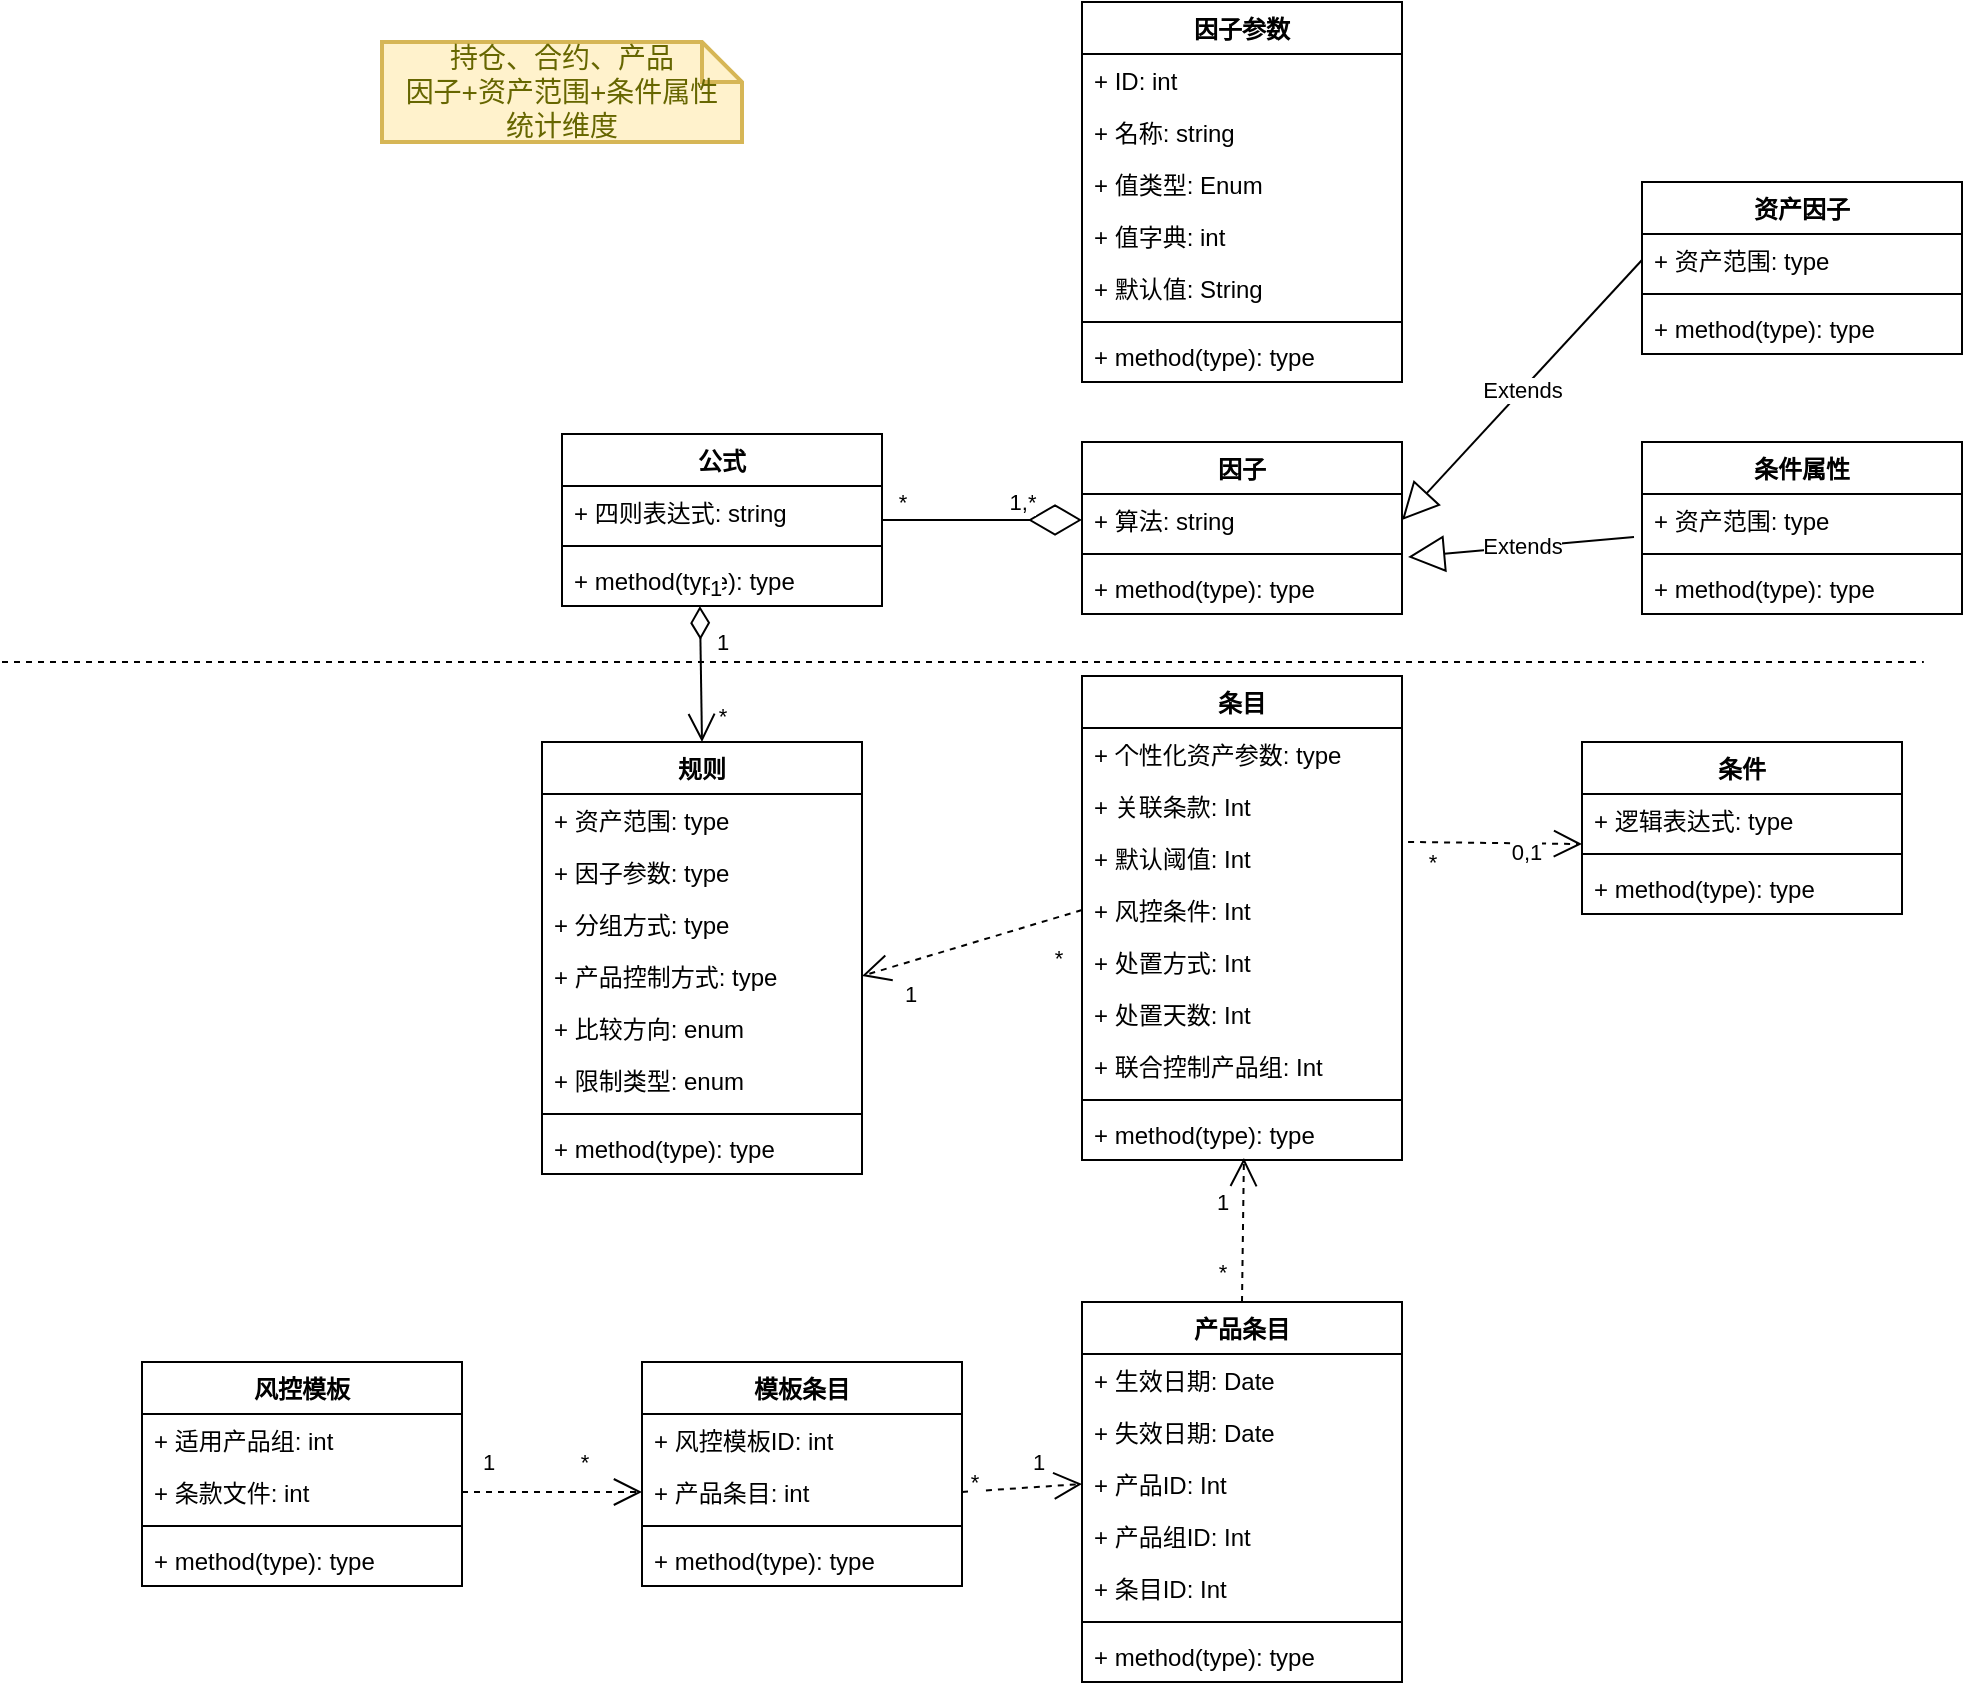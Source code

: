 <mxfile version="20.3.0" type="github" pages="2">
  <diagram name="概念模型" id="929967ad-93f9-6ef4-fab6-5d389245f69c">
    <mxGraphModel dx="1026" dy="491" grid="1" gridSize="10" guides="1" tooltips="1" connect="1" arrows="1" fold="1" page="1" pageScale="1.5" pageWidth="1169" pageHeight="826" background="none" math="0" shadow="0">
      <root>
        <mxCell id="0" style=";html=1;" />
        <mxCell id="1" style=";html=1;" parent="0" />
        <mxCell id="1ORg8O9o2jQKBwc2sEZJ-1" value="规则" style="swimlane;fontStyle=1;align=center;verticalAlign=top;childLayout=stackLayout;horizontal=1;startSize=26;horizontalStack=0;resizeParent=1;resizeParentMax=0;resizeLast=0;collapsible=1;marginBottom=0;" parent="1" vertex="1">
          <mxGeometry x="310" y="370" width="160" height="216" as="geometry" />
        </mxCell>
        <mxCell id="1ORg8O9o2jQKBwc2sEZJ-2" value="+ 资产范围: type" style="text;strokeColor=none;fillColor=none;align=left;verticalAlign=top;spacingLeft=4;spacingRight=4;overflow=hidden;rotatable=0;points=[[0,0.5],[1,0.5]];portConstraint=eastwest;" parent="1ORg8O9o2jQKBwc2sEZJ-1" vertex="1">
          <mxGeometry y="26" width="160" height="26" as="geometry" />
        </mxCell>
        <mxCell id="1ORg8O9o2jQKBwc2sEZJ-53" value="+ 因子参数: type" style="text;strokeColor=none;fillColor=none;align=left;verticalAlign=top;spacingLeft=4;spacingRight=4;overflow=hidden;rotatable=0;points=[[0,0.5],[1,0.5]];portConstraint=eastwest;" parent="1ORg8O9o2jQKBwc2sEZJ-1" vertex="1">
          <mxGeometry y="52" width="160" height="26" as="geometry" />
        </mxCell>
        <mxCell id="1ORg8O9o2jQKBwc2sEZJ-54" value="+ 分组方式: type" style="text;strokeColor=none;fillColor=none;align=left;verticalAlign=top;spacingLeft=4;spacingRight=4;overflow=hidden;rotatable=0;points=[[0,0.5],[1,0.5]];portConstraint=eastwest;" parent="1ORg8O9o2jQKBwc2sEZJ-1" vertex="1">
          <mxGeometry y="78" width="160" height="26" as="geometry" />
        </mxCell>
        <mxCell id="1ORg8O9o2jQKBwc2sEZJ-55" value="+ 产品控制方式: type" style="text;strokeColor=none;fillColor=none;align=left;verticalAlign=top;spacingLeft=4;spacingRight=4;overflow=hidden;rotatable=0;points=[[0,0.5],[1,0.5]];portConstraint=eastwest;" parent="1ORg8O9o2jQKBwc2sEZJ-1" vertex="1">
          <mxGeometry y="104" width="160" height="26" as="geometry" />
        </mxCell>
        <mxCell id="1ORg8O9o2jQKBwc2sEZJ-56" value="+ 比较方向: enum" style="text;strokeColor=none;fillColor=none;align=left;verticalAlign=top;spacingLeft=4;spacingRight=4;overflow=hidden;rotatable=0;points=[[0,0.5],[1,0.5]];portConstraint=eastwest;" parent="1ORg8O9o2jQKBwc2sEZJ-1" vertex="1">
          <mxGeometry y="130" width="160" height="26" as="geometry" />
        </mxCell>
        <mxCell id="1ORg8O9o2jQKBwc2sEZJ-57" value="+ 限制类型: enum" style="text;strokeColor=none;fillColor=none;align=left;verticalAlign=top;spacingLeft=4;spacingRight=4;overflow=hidden;rotatable=0;points=[[0,0.5],[1,0.5]];portConstraint=eastwest;" parent="1ORg8O9o2jQKBwc2sEZJ-1" vertex="1">
          <mxGeometry y="156" width="160" height="26" as="geometry" />
        </mxCell>
        <mxCell id="1ORg8O9o2jQKBwc2sEZJ-3" value="" style="line;strokeWidth=1;fillColor=none;align=left;verticalAlign=middle;spacingTop=-1;spacingLeft=3;spacingRight=3;rotatable=0;labelPosition=right;points=[];portConstraint=eastwest;" parent="1ORg8O9o2jQKBwc2sEZJ-1" vertex="1">
          <mxGeometry y="182" width="160" height="8" as="geometry" />
        </mxCell>
        <mxCell id="1ORg8O9o2jQKBwc2sEZJ-4" value="+ method(type): type" style="text;strokeColor=none;fillColor=none;align=left;verticalAlign=top;spacingLeft=4;spacingRight=4;overflow=hidden;rotatable=0;points=[[0,0.5],[1,0.5]];portConstraint=eastwest;" parent="1ORg8O9o2jQKBwc2sEZJ-1" vertex="1">
          <mxGeometry y="190" width="160" height="26" as="geometry" />
        </mxCell>
        <mxCell id="1ORg8O9o2jQKBwc2sEZJ-5" value="条目&#xa;" style="swimlane;fontStyle=1;align=center;verticalAlign=top;childLayout=stackLayout;horizontal=1;startSize=26;horizontalStack=0;resizeParent=1;resizeParentMax=0;resizeLast=0;collapsible=1;marginBottom=0;" parent="1" vertex="1">
          <mxGeometry x="580" y="337" width="160" height="242" as="geometry" />
        </mxCell>
        <mxCell id="1ORg8O9o2jQKBwc2sEZJ-6" value="+ 个性化资产参数: type" style="text;strokeColor=none;fillColor=none;align=left;verticalAlign=top;spacingLeft=4;spacingRight=4;overflow=hidden;rotatable=0;points=[[0,0.5],[1,0.5]];portConstraint=eastwest;" parent="1ORg8O9o2jQKBwc2sEZJ-5" vertex="1">
          <mxGeometry y="26" width="160" height="26" as="geometry" />
        </mxCell>
        <mxCell id="1ORg8O9o2jQKBwc2sEZJ-40" value="+ 关联条款: Int" style="text;strokeColor=none;fillColor=none;align=left;verticalAlign=top;spacingLeft=4;spacingRight=4;overflow=hidden;rotatable=0;points=[[0,0.5],[1,0.5]];portConstraint=eastwest;" parent="1ORg8O9o2jQKBwc2sEZJ-5" vertex="1">
          <mxGeometry y="52" width="160" height="26" as="geometry" />
        </mxCell>
        <mxCell id="1ORg8O9o2jQKBwc2sEZJ-58" value="+ 默认阈值: Int" style="text;strokeColor=none;fillColor=none;align=left;verticalAlign=top;spacingLeft=4;spacingRight=4;overflow=hidden;rotatable=0;points=[[0,0.5],[1,0.5]];portConstraint=eastwest;" parent="1ORg8O9o2jQKBwc2sEZJ-5" vertex="1">
          <mxGeometry y="78" width="160" height="26" as="geometry" />
        </mxCell>
        <mxCell id="1ORg8O9o2jQKBwc2sEZJ-59" value="+ 风控条件: Int" style="text;strokeColor=none;fillColor=none;align=left;verticalAlign=top;spacingLeft=4;spacingRight=4;overflow=hidden;rotatable=0;points=[[0,0.5],[1,0.5]];portConstraint=eastwest;" parent="1ORg8O9o2jQKBwc2sEZJ-5" vertex="1">
          <mxGeometry y="104" width="160" height="26" as="geometry" />
        </mxCell>
        <mxCell id="1ORg8O9o2jQKBwc2sEZJ-60" value="+ 处置方式: Int" style="text;strokeColor=none;fillColor=none;align=left;verticalAlign=top;spacingLeft=4;spacingRight=4;overflow=hidden;rotatable=0;points=[[0,0.5],[1,0.5]];portConstraint=eastwest;" parent="1ORg8O9o2jQKBwc2sEZJ-5" vertex="1">
          <mxGeometry y="130" width="160" height="26" as="geometry" />
        </mxCell>
        <mxCell id="1ORg8O9o2jQKBwc2sEZJ-61" value="+ 处置天数: Int" style="text;strokeColor=none;fillColor=none;align=left;verticalAlign=top;spacingLeft=4;spacingRight=4;overflow=hidden;rotatable=0;points=[[0,0.5],[1,0.5]];portConstraint=eastwest;" parent="1ORg8O9o2jQKBwc2sEZJ-5" vertex="1">
          <mxGeometry y="156" width="160" height="26" as="geometry" />
        </mxCell>
        <mxCell id="1ORg8O9o2jQKBwc2sEZJ-62" value="+ 联合控制产品组: Int" style="text;strokeColor=none;fillColor=none;align=left;verticalAlign=top;spacingLeft=4;spacingRight=4;overflow=hidden;rotatable=0;points=[[0,0.5],[1,0.5]];portConstraint=eastwest;" parent="1ORg8O9o2jQKBwc2sEZJ-5" vertex="1">
          <mxGeometry y="182" width="160" height="26" as="geometry" />
        </mxCell>
        <mxCell id="1ORg8O9o2jQKBwc2sEZJ-7" value="" style="line;strokeWidth=1;fillColor=none;align=left;verticalAlign=middle;spacingTop=-1;spacingLeft=3;spacingRight=3;rotatable=0;labelPosition=right;points=[];portConstraint=eastwest;" parent="1ORg8O9o2jQKBwc2sEZJ-5" vertex="1">
          <mxGeometry y="208" width="160" height="8" as="geometry" />
        </mxCell>
        <mxCell id="1ORg8O9o2jQKBwc2sEZJ-8" value="+ method(type): type" style="text;strokeColor=none;fillColor=none;align=left;verticalAlign=top;spacingLeft=4;spacingRight=4;overflow=hidden;rotatable=0;points=[[0,0.5],[1,0.5]];portConstraint=eastwest;" parent="1ORg8O9o2jQKBwc2sEZJ-5" vertex="1">
          <mxGeometry y="216" width="160" height="26" as="geometry" />
        </mxCell>
        <mxCell id="1ORg8O9o2jQKBwc2sEZJ-9" value="因子" style="swimlane;fontStyle=1;align=center;verticalAlign=top;childLayout=stackLayout;horizontal=1;startSize=26;horizontalStack=0;resizeParent=1;resizeParentMax=0;resizeLast=0;collapsible=1;marginBottom=0;" parent="1" vertex="1">
          <mxGeometry x="580" y="220" width="160" height="86" as="geometry" />
        </mxCell>
        <mxCell id="1ORg8O9o2jQKBwc2sEZJ-10" value="+ 算法: string" style="text;strokeColor=none;fillColor=none;align=left;verticalAlign=top;spacingLeft=4;spacingRight=4;overflow=hidden;rotatable=0;points=[[0,0.5],[1,0.5]];portConstraint=eastwest;" parent="1ORg8O9o2jQKBwc2sEZJ-9" vertex="1">
          <mxGeometry y="26" width="160" height="26" as="geometry" />
        </mxCell>
        <mxCell id="1ORg8O9o2jQKBwc2sEZJ-11" value="" style="line;strokeWidth=1;fillColor=none;align=left;verticalAlign=middle;spacingTop=-1;spacingLeft=3;spacingRight=3;rotatable=0;labelPosition=right;points=[];portConstraint=eastwest;" parent="1ORg8O9o2jQKBwc2sEZJ-9" vertex="1">
          <mxGeometry y="52" width="160" height="8" as="geometry" />
        </mxCell>
        <mxCell id="1ORg8O9o2jQKBwc2sEZJ-12" value="+ method(type): type" style="text;strokeColor=none;fillColor=none;align=left;verticalAlign=top;spacingLeft=4;spacingRight=4;overflow=hidden;rotatable=0;points=[[0,0.5],[1,0.5]];portConstraint=eastwest;" parent="1ORg8O9o2jQKBwc2sEZJ-9" vertex="1">
          <mxGeometry y="60" width="160" height="26" as="geometry" />
        </mxCell>
        <mxCell id="1ORg8O9o2jQKBwc2sEZJ-13" value="公式" style="swimlane;fontStyle=1;align=center;verticalAlign=top;childLayout=stackLayout;horizontal=1;startSize=26;horizontalStack=0;resizeParent=1;resizeParentMax=0;resizeLast=0;collapsible=1;marginBottom=0;" parent="1" vertex="1">
          <mxGeometry x="320" y="216" width="160" height="86" as="geometry" />
        </mxCell>
        <mxCell id="1ORg8O9o2jQKBwc2sEZJ-14" value="+ 四则表达式: string" style="text;strokeColor=none;fillColor=none;align=left;verticalAlign=top;spacingLeft=4;spacingRight=4;overflow=hidden;rotatable=0;points=[[0,0.5],[1,0.5]];portConstraint=eastwest;" parent="1ORg8O9o2jQKBwc2sEZJ-13" vertex="1">
          <mxGeometry y="26" width="160" height="26" as="geometry" />
        </mxCell>
        <mxCell id="1ORg8O9o2jQKBwc2sEZJ-15" value="" style="line;strokeWidth=1;fillColor=none;align=left;verticalAlign=middle;spacingTop=-1;spacingLeft=3;spacingRight=3;rotatable=0;labelPosition=right;points=[];portConstraint=eastwest;" parent="1ORg8O9o2jQKBwc2sEZJ-13" vertex="1">
          <mxGeometry y="52" width="160" height="8" as="geometry" />
        </mxCell>
        <mxCell id="1ORg8O9o2jQKBwc2sEZJ-16" value="+ method(type): type" style="text;strokeColor=none;fillColor=none;align=left;verticalAlign=top;spacingLeft=4;spacingRight=4;overflow=hidden;rotatable=0;points=[[0,0.5],[1,0.5]];portConstraint=eastwest;" parent="1ORg8O9o2jQKBwc2sEZJ-13" vertex="1">
          <mxGeometry y="60" width="160" height="26" as="geometry" />
        </mxCell>
        <mxCell id="1ORg8O9o2jQKBwc2sEZJ-17" value="条件" style="swimlane;fontStyle=1;align=center;verticalAlign=top;childLayout=stackLayout;horizontal=1;startSize=26;horizontalStack=0;resizeParent=1;resizeParentMax=0;resizeLast=0;collapsible=1;marginBottom=0;" parent="1" vertex="1">
          <mxGeometry x="830" y="370" width="160" height="86" as="geometry" />
        </mxCell>
        <mxCell id="1ORg8O9o2jQKBwc2sEZJ-18" value="+ 逻辑表达式: type" style="text;strokeColor=none;fillColor=none;align=left;verticalAlign=top;spacingLeft=4;spacingRight=4;overflow=hidden;rotatable=0;points=[[0,0.5],[1,0.5]];portConstraint=eastwest;" parent="1ORg8O9o2jQKBwc2sEZJ-17" vertex="1">
          <mxGeometry y="26" width="160" height="26" as="geometry" />
        </mxCell>
        <mxCell id="1ORg8O9o2jQKBwc2sEZJ-19" value="" style="line;strokeWidth=1;fillColor=none;align=left;verticalAlign=middle;spacingTop=-1;spacingLeft=3;spacingRight=3;rotatable=0;labelPosition=right;points=[];portConstraint=eastwest;" parent="1ORg8O9o2jQKBwc2sEZJ-17" vertex="1">
          <mxGeometry y="52" width="160" height="8" as="geometry" />
        </mxCell>
        <mxCell id="1ORg8O9o2jQKBwc2sEZJ-20" value="+ method(type): type" style="text;strokeColor=none;fillColor=none;align=left;verticalAlign=top;spacingLeft=4;spacingRight=4;overflow=hidden;rotatable=0;points=[[0,0.5],[1,0.5]];portConstraint=eastwest;" parent="1ORg8O9o2jQKBwc2sEZJ-17" vertex="1">
          <mxGeometry y="60" width="160" height="26" as="geometry" />
        </mxCell>
        <mxCell id="1ORg8O9o2jQKBwc2sEZJ-21" value="产品条目" style="swimlane;fontStyle=1;align=center;verticalAlign=top;childLayout=stackLayout;horizontal=1;startSize=26;horizontalStack=0;resizeParent=1;resizeParentMax=0;resizeLast=0;collapsible=1;marginBottom=0;" parent="1" vertex="1">
          <mxGeometry x="580" y="650" width="160" height="190" as="geometry">
            <mxRectangle x="600" y="950" width="80" height="26" as="alternateBounds" />
          </mxGeometry>
        </mxCell>
        <mxCell id="1ORg8O9o2jQKBwc2sEZJ-22" value="+ 生效日期: Date" style="text;strokeColor=none;fillColor=none;align=left;verticalAlign=top;spacingLeft=4;spacingRight=4;overflow=hidden;rotatable=0;points=[[0,0.5],[1,0.5]];portConstraint=eastwest;" parent="1ORg8O9o2jQKBwc2sEZJ-21" vertex="1">
          <mxGeometry y="26" width="160" height="26" as="geometry" />
        </mxCell>
        <mxCell id="1ORg8O9o2jQKBwc2sEZJ-25" value="+ 失效日期: Date" style="text;strokeColor=none;fillColor=none;align=left;verticalAlign=top;spacingLeft=4;spacingRight=4;overflow=hidden;rotatable=0;points=[[0,0.5],[1,0.5]];portConstraint=eastwest;" parent="1ORg8O9o2jQKBwc2sEZJ-21" vertex="1">
          <mxGeometry y="52" width="160" height="26" as="geometry" />
        </mxCell>
        <mxCell id="1ORg8O9o2jQKBwc2sEZJ-27" value="+ 产品ID: Int" style="text;strokeColor=none;fillColor=none;align=left;verticalAlign=top;spacingLeft=4;spacingRight=4;overflow=hidden;rotatable=0;points=[[0,0.5],[1,0.5]];portConstraint=eastwest;" parent="1ORg8O9o2jQKBwc2sEZJ-21" vertex="1">
          <mxGeometry y="78" width="160" height="26" as="geometry" />
        </mxCell>
        <mxCell id="1ORg8O9o2jQKBwc2sEZJ-28" value="+ 产品组ID: Int" style="text;strokeColor=none;fillColor=none;align=left;verticalAlign=top;spacingLeft=4;spacingRight=4;overflow=hidden;rotatable=0;points=[[0,0.5],[1,0.5]];portConstraint=eastwest;" parent="1ORg8O9o2jQKBwc2sEZJ-21" vertex="1">
          <mxGeometry y="104" width="160" height="26" as="geometry" />
        </mxCell>
        <mxCell id="1ORg8O9o2jQKBwc2sEZJ-26" value="+ 条目ID: Int" style="text;strokeColor=none;fillColor=none;align=left;verticalAlign=top;spacingLeft=4;spacingRight=4;overflow=hidden;rotatable=0;points=[[0,0.5],[1,0.5]];portConstraint=eastwest;" parent="1ORg8O9o2jQKBwc2sEZJ-21" vertex="1">
          <mxGeometry y="130" width="160" height="26" as="geometry" />
        </mxCell>
        <mxCell id="1ORg8O9o2jQKBwc2sEZJ-23" value="" style="line;strokeWidth=1;fillColor=none;align=left;verticalAlign=middle;spacingTop=-1;spacingLeft=3;spacingRight=3;rotatable=0;labelPosition=right;points=[];portConstraint=eastwest;" parent="1ORg8O9o2jQKBwc2sEZJ-21" vertex="1">
          <mxGeometry y="156" width="160" height="8" as="geometry" />
        </mxCell>
        <mxCell id="1ORg8O9o2jQKBwc2sEZJ-24" value="+ method(type): type" style="text;strokeColor=none;fillColor=none;align=left;verticalAlign=top;spacingLeft=4;spacingRight=4;overflow=hidden;rotatable=0;points=[[0,0.5],[1,0.5]];portConstraint=eastwest;" parent="1ORg8O9o2jQKBwc2sEZJ-21" vertex="1">
          <mxGeometry y="164" width="160" height="26" as="geometry" />
        </mxCell>
        <mxCell id="1ORg8O9o2jQKBwc2sEZJ-30" value="风控模板" style="swimlane;fontStyle=1;align=center;verticalAlign=top;childLayout=stackLayout;horizontal=1;startSize=26;horizontalStack=0;resizeParent=1;resizeParentMax=0;resizeLast=0;collapsible=1;marginBottom=0;" parent="1" vertex="1">
          <mxGeometry x="110" y="680" width="160" height="112" as="geometry" />
        </mxCell>
        <mxCell id="1ORg8O9o2jQKBwc2sEZJ-31" value="+ 适用产品组: int" style="text;strokeColor=none;fillColor=none;align=left;verticalAlign=top;spacingLeft=4;spacingRight=4;overflow=hidden;rotatable=0;points=[[0,0.5],[1,0.5]];portConstraint=eastwest;" parent="1ORg8O9o2jQKBwc2sEZJ-30" vertex="1">
          <mxGeometry y="26" width="160" height="26" as="geometry" />
        </mxCell>
        <mxCell id="1ORg8O9o2jQKBwc2sEZJ-34" value="+ 条款文件: int" style="text;strokeColor=none;fillColor=none;align=left;verticalAlign=top;spacingLeft=4;spacingRight=4;overflow=hidden;rotatable=0;points=[[0,0.5],[1,0.5]];portConstraint=eastwest;" parent="1ORg8O9o2jQKBwc2sEZJ-30" vertex="1">
          <mxGeometry y="52" width="160" height="26" as="geometry" />
        </mxCell>
        <mxCell id="1ORg8O9o2jQKBwc2sEZJ-32" value="" style="line;strokeWidth=1;fillColor=none;align=left;verticalAlign=middle;spacingTop=-1;spacingLeft=3;spacingRight=3;rotatable=0;labelPosition=right;points=[];portConstraint=eastwest;" parent="1ORg8O9o2jQKBwc2sEZJ-30" vertex="1">
          <mxGeometry y="78" width="160" height="8" as="geometry" />
        </mxCell>
        <mxCell id="1ORg8O9o2jQKBwc2sEZJ-33" value="+ method(type): type" style="text;strokeColor=none;fillColor=none;align=left;verticalAlign=top;spacingLeft=4;spacingRight=4;overflow=hidden;rotatable=0;points=[[0,0.5],[1,0.5]];portConstraint=eastwest;" parent="1ORg8O9o2jQKBwc2sEZJ-30" vertex="1">
          <mxGeometry y="86" width="160" height="26" as="geometry" />
        </mxCell>
        <mxCell id="1ORg8O9o2jQKBwc2sEZJ-35" value="模板条目" style="swimlane;fontStyle=1;align=center;verticalAlign=top;childLayout=stackLayout;horizontal=1;startSize=26;horizontalStack=0;resizeParent=1;resizeParentMax=0;resizeLast=0;collapsible=1;marginBottom=0;" parent="1" vertex="1">
          <mxGeometry x="360" y="680" width="160" height="112" as="geometry" />
        </mxCell>
        <mxCell id="1ORg8O9o2jQKBwc2sEZJ-36" value="+ 风控模板ID: int" style="text;strokeColor=none;fillColor=none;align=left;verticalAlign=top;spacingLeft=4;spacingRight=4;overflow=hidden;rotatable=0;points=[[0,0.5],[1,0.5]];portConstraint=eastwest;" parent="1ORg8O9o2jQKBwc2sEZJ-35" vertex="1">
          <mxGeometry y="26" width="160" height="26" as="geometry" />
        </mxCell>
        <mxCell id="1ORg8O9o2jQKBwc2sEZJ-39" value="+ 产品条目: int" style="text;strokeColor=none;fillColor=none;align=left;verticalAlign=top;spacingLeft=4;spacingRight=4;overflow=hidden;rotatable=0;points=[[0,0.5],[1,0.5]];portConstraint=eastwest;" parent="1ORg8O9o2jQKBwc2sEZJ-35" vertex="1">
          <mxGeometry y="52" width="160" height="26" as="geometry" />
        </mxCell>
        <mxCell id="1ORg8O9o2jQKBwc2sEZJ-37" value="" style="line;strokeWidth=1;fillColor=none;align=left;verticalAlign=middle;spacingTop=-1;spacingLeft=3;spacingRight=3;rotatable=0;labelPosition=right;points=[];portConstraint=eastwest;" parent="1ORg8O9o2jQKBwc2sEZJ-35" vertex="1">
          <mxGeometry y="78" width="160" height="8" as="geometry" />
        </mxCell>
        <mxCell id="1ORg8O9o2jQKBwc2sEZJ-38" value="+ method(type): type" style="text;strokeColor=none;fillColor=none;align=left;verticalAlign=top;spacingLeft=4;spacingRight=4;overflow=hidden;rotatable=0;points=[[0,0.5],[1,0.5]];portConstraint=eastwest;" parent="1ORg8O9o2jQKBwc2sEZJ-35" vertex="1">
          <mxGeometry y="86" width="160" height="26" as="geometry" />
        </mxCell>
        <mxCell id="1ORg8O9o2jQKBwc2sEZJ-41" value="因子参数" style="swimlane;fontStyle=1;align=center;verticalAlign=top;childLayout=stackLayout;horizontal=1;startSize=26;horizontalStack=0;resizeParent=1;resizeParentMax=0;resizeLast=0;collapsible=1;marginBottom=0;" parent="1" vertex="1">
          <mxGeometry x="580" width="160" height="190" as="geometry" />
        </mxCell>
        <mxCell id="1ORg8O9o2jQKBwc2sEZJ-42" value="+ ID: int" style="text;strokeColor=none;fillColor=none;align=left;verticalAlign=top;spacingLeft=4;spacingRight=4;overflow=hidden;rotatable=0;points=[[0,0.5],[1,0.5]];portConstraint=eastwest;" parent="1ORg8O9o2jQKBwc2sEZJ-41" vertex="1">
          <mxGeometry y="26" width="160" height="26" as="geometry" />
        </mxCell>
        <mxCell id="1ORg8O9o2jQKBwc2sEZJ-45" value="+ 名称: string" style="text;strokeColor=none;fillColor=none;align=left;verticalAlign=top;spacingLeft=4;spacingRight=4;overflow=hidden;rotatable=0;points=[[0,0.5],[1,0.5]];portConstraint=eastwest;" parent="1ORg8O9o2jQKBwc2sEZJ-41" vertex="1">
          <mxGeometry y="52" width="160" height="26" as="geometry" />
        </mxCell>
        <mxCell id="1ORg8O9o2jQKBwc2sEZJ-46" value="+ 值类型: Enum" style="text;strokeColor=none;fillColor=none;align=left;verticalAlign=top;spacingLeft=4;spacingRight=4;overflow=hidden;rotatable=0;points=[[0,0.5],[1,0.5]];portConstraint=eastwest;" parent="1ORg8O9o2jQKBwc2sEZJ-41" vertex="1">
          <mxGeometry y="78" width="160" height="26" as="geometry" />
        </mxCell>
        <mxCell id="1ORg8O9o2jQKBwc2sEZJ-47" value="+ 值字典: int" style="text;strokeColor=none;fillColor=none;align=left;verticalAlign=top;spacingLeft=4;spacingRight=4;overflow=hidden;rotatable=0;points=[[0,0.5],[1,0.5]];portConstraint=eastwest;" parent="1ORg8O9o2jQKBwc2sEZJ-41" vertex="1">
          <mxGeometry y="104" width="160" height="26" as="geometry" />
        </mxCell>
        <mxCell id="1ORg8O9o2jQKBwc2sEZJ-48" value="+ 默认值: String" style="text;strokeColor=none;fillColor=none;align=left;verticalAlign=top;spacingLeft=4;spacingRight=4;overflow=hidden;rotatable=0;points=[[0,0.5],[1,0.5]];portConstraint=eastwest;" parent="1ORg8O9o2jQKBwc2sEZJ-41" vertex="1">
          <mxGeometry y="130" width="160" height="26" as="geometry" />
        </mxCell>
        <mxCell id="1ORg8O9o2jQKBwc2sEZJ-43" value="" style="line;strokeWidth=1;fillColor=none;align=left;verticalAlign=middle;spacingTop=-1;spacingLeft=3;spacingRight=3;rotatable=0;labelPosition=right;points=[];portConstraint=eastwest;" parent="1ORg8O9o2jQKBwc2sEZJ-41" vertex="1">
          <mxGeometry y="156" width="160" height="8" as="geometry" />
        </mxCell>
        <mxCell id="1ORg8O9o2jQKBwc2sEZJ-44" value="+ method(type): type" style="text;strokeColor=none;fillColor=none;align=left;verticalAlign=top;spacingLeft=4;spacingRight=4;overflow=hidden;rotatable=0;points=[[0,0.5],[1,0.5]];portConstraint=eastwest;" parent="1ORg8O9o2jQKBwc2sEZJ-41" vertex="1">
          <mxGeometry y="164" width="160" height="26" as="geometry" />
        </mxCell>
        <mxCell id="1ORg8O9o2jQKBwc2sEZJ-63" value="" style="endArrow=none;dashed=1;html=1;rounded=0;" parent="1" edge="1">
          <mxGeometry width="50" height="50" relative="1" as="geometry">
            <mxPoint x="40" y="330" as="sourcePoint" />
            <mxPoint x="1000.909" y="330" as="targetPoint" />
          </mxGeometry>
        </mxCell>
        <mxCell id="1ORg8O9o2jQKBwc2sEZJ-64" value="持仓、合约、产品&lt;br&gt;因子+资产范围+条件属性&lt;br&gt;统计维度" style="shape=note;strokeWidth=2;fontSize=14;size=20;whiteSpace=wrap;html=1;fillColor=#fff2cc;strokeColor=#d6b656;fontColor=#666600;" parent="1" vertex="1">
          <mxGeometry x="230" y="20" width="180" height="50" as="geometry" />
        </mxCell>
        <mxCell id="HETYDBjMDlaLgPIezbey-1" value="资产因子" style="swimlane;fontStyle=1;align=center;verticalAlign=top;childLayout=stackLayout;horizontal=1;startSize=26;horizontalStack=0;resizeParent=1;resizeParentMax=0;resizeLast=0;collapsible=1;marginBottom=0;" vertex="1" parent="1">
          <mxGeometry x="860" y="90" width="160" height="86" as="geometry" />
        </mxCell>
        <mxCell id="HETYDBjMDlaLgPIezbey-2" value="+ 资产范围: type" style="text;strokeColor=none;fillColor=none;align=left;verticalAlign=top;spacingLeft=4;spacingRight=4;overflow=hidden;rotatable=0;points=[[0,0.5],[1,0.5]];portConstraint=eastwest;" vertex="1" parent="HETYDBjMDlaLgPIezbey-1">
          <mxGeometry y="26" width="160" height="26" as="geometry" />
        </mxCell>
        <mxCell id="HETYDBjMDlaLgPIezbey-3" value="" style="line;strokeWidth=1;fillColor=none;align=left;verticalAlign=middle;spacingTop=-1;spacingLeft=3;spacingRight=3;rotatable=0;labelPosition=right;points=[];portConstraint=eastwest;strokeColor=inherit;" vertex="1" parent="HETYDBjMDlaLgPIezbey-1">
          <mxGeometry y="52" width="160" height="8" as="geometry" />
        </mxCell>
        <mxCell id="HETYDBjMDlaLgPIezbey-4" value="+ method(type): type" style="text;strokeColor=none;fillColor=none;align=left;verticalAlign=top;spacingLeft=4;spacingRight=4;overflow=hidden;rotatable=0;points=[[0,0.5],[1,0.5]];portConstraint=eastwest;" vertex="1" parent="HETYDBjMDlaLgPIezbey-1">
          <mxGeometry y="60" width="160" height="26" as="geometry" />
        </mxCell>
        <mxCell id="HETYDBjMDlaLgPIezbey-5" value="条件属性" style="swimlane;fontStyle=1;align=center;verticalAlign=top;childLayout=stackLayout;horizontal=1;startSize=26;horizontalStack=0;resizeParent=1;resizeParentMax=0;resizeLast=0;collapsible=1;marginBottom=0;" vertex="1" parent="1">
          <mxGeometry x="860" y="220" width="160" height="86" as="geometry" />
        </mxCell>
        <mxCell id="HETYDBjMDlaLgPIezbey-6" value="+ 资产范围: type" style="text;strokeColor=none;fillColor=none;align=left;verticalAlign=top;spacingLeft=4;spacingRight=4;overflow=hidden;rotatable=0;points=[[0,0.5],[1,0.5]];portConstraint=eastwest;" vertex="1" parent="HETYDBjMDlaLgPIezbey-5">
          <mxGeometry y="26" width="160" height="26" as="geometry" />
        </mxCell>
        <mxCell id="HETYDBjMDlaLgPIezbey-7" value="" style="line;strokeWidth=1;fillColor=none;align=left;verticalAlign=middle;spacingTop=-1;spacingLeft=3;spacingRight=3;rotatable=0;labelPosition=right;points=[];portConstraint=eastwest;strokeColor=inherit;" vertex="1" parent="HETYDBjMDlaLgPIezbey-5">
          <mxGeometry y="52" width="160" height="8" as="geometry" />
        </mxCell>
        <mxCell id="HETYDBjMDlaLgPIezbey-8" value="+ method(type): type" style="text;strokeColor=none;fillColor=none;align=left;verticalAlign=top;spacingLeft=4;spacingRight=4;overflow=hidden;rotatable=0;points=[[0,0.5],[1,0.5]];portConstraint=eastwest;" vertex="1" parent="HETYDBjMDlaLgPIezbey-5">
          <mxGeometry y="60" width="160" height="26" as="geometry" />
        </mxCell>
        <mxCell id="HETYDBjMDlaLgPIezbey-13" value="" style="endArrow=open;endSize=12;dashed=1;html=1;rounded=0;entryX=1;entryY=0.5;entryDx=0;entryDy=0;exitX=0;exitY=0.5;exitDx=0;exitDy=0;" edge="1" parent="1" source="1ORg8O9o2jQKBwc2sEZJ-59" target="1ORg8O9o2jQKBwc2sEZJ-55">
          <mxGeometry width="160" relative="1" as="geometry">
            <mxPoint x="740" y="610" as="sourcePoint" />
            <mxPoint x="900" y="610" as="targetPoint" />
          </mxGeometry>
        </mxCell>
        <mxCell id="HETYDBjMDlaLgPIezbey-14" value="1" style="edgeLabel;html=1;align=center;verticalAlign=middle;resizable=0;points=[];" vertex="1" connectable="0" parent="HETYDBjMDlaLgPIezbey-13">
          <mxGeometry x="0.58" y="3" relative="1" as="geometry">
            <mxPoint y="13" as="offset" />
          </mxGeometry>
        </mxCell>
        <mxCell id="HETYDBjMDlaLgPIezbey-16" value="*" style="edgeLabel;html=1;align=center;verticalAlign=middle;resizable=0;points=[];" vertex="1" connectable="0" parent="HETYDBjMDlaLgPIezbey-13">
          <mxGeometry x="-0.54" y="2" relative="1" as="geometry">
            <mxPoint x="13" y="14" as="offset" />
          </mxGeometry>
        </mxCell>
        <mxCell id="HETYDBjMDlaLgPIezbey-17" value="" style="endArrow=open;endSize=12;dashed=1;html=1;rounded=0;exitX=0.5;exitY=0;exitDx=0;exitDy=0;entryX=0.506;entryY=0.962;entryDx=0;entryDy=0;entryPerimeter=0;" edge="1" parent="1" source="1ORg8O9o2jQKBwc2sEZJ-21" target="1ORg8O9o2jQKBwc2sEZJ-8">
          <mxGeometry width="160" relative="1" as="geometry">
            <mxPoint x="660" y="580" as="sourcePoint" />
            <mxPoint x="820" y="580" as="targetPoint" />
          </mxGeometry>
        </mxCell>
        <mxCell id="HETYDBjMDlaLgPIezbey-18" value="1" style="edgeLabel;html=1;align=center;verticalAlign=middle;resizable=0;points=[];" vertex="1" connectable="0" parent="HETYDBjMDlaLgPIezbey-17">
          <mxGeometry x="0.555" y="2" relative="1" as="geometry">
            <mxPoint x="-9" y="6" as="offset" />
          </mxGeometry>
        </mxCell>
        <mxCell id="HETYDBjMDlaLgPIezbey-19" value="*" style="edgeLabel;html=1;align=center;verticalAlign=middle;resizable=0;points=[];" vertex="1" connectable="0" parent="HETYDBjMDlaLgPIezbey-17">
          <mxGeometry x="-0.585" y="4" relative="1" as="geometry">
            <mxPoint x="-6" as="offset" />
          </mxGeometry>
        </mxCell>
        <mxCell id="HETYDBjMDlaLgPIezbey-20" value="" style="endArrow=open;endSize=12;dashed=1;html=1;rounded=0;exitX=1;exitY=0.5;exitDx=0;exitDy=0;entryX=0;entryY=0.5;entryDx=0;entryDy=0;" edge="1" parent="1" source="1ORg8O9o2jQKBwc2sEZJ-34" target="1ORg8O9o2jQKBwc2sEZJ-39">
          <mxGeometry width="160" relative="1" as="geometry">
            <mxPoint x="670" y="660" as="sourcePoint" />
            <mxPoint x="670.96" y="588.012" as="targetPoint" />
          </mxGeometry>
        </mxCell>
        <mxCell id="HETYDBjMDlaLgPIezbey-21" value="*" style="edgeLabel;html=1;align=center;verticalAlign=middle;resizable=0;points=[];" vertex="1" connectable="0" parent="HETYDBjMDlaLgPIezbey-20">
          <mxGeometry x="0.555" y="2" relative="1" as="geometry">
            <mxPoint x="-9" y="-13" as="offset" />
          </mxGeometry>
        </mxCell>
        <mxCell id="HETYDBjMDlaLgPIezbey-22" value="1" style="edgeLabel;html=1;align=center;verticalAlign=middle;resizable=0;points=[];" vertex="1" connectable="0" parent="HETYDBjMDlaLgPIezbey-20">
          <mxGeometry x="-0.585" y="4" relative="1" as="geometry">
            <mxPoint x="-6" y="-11" as="offset" />
          </mxGeometry>
        </mxCell>
        <mxCell id="HETYDBjMDlaLgPIezbey-23" value="" style="endArrow=open;endSize=12;dashed=1;html=1;rounded=0;exitX=1;exitY=0.5;exitDx=0;exitDy=0;entryX=0;entryY=0.5;entryDx=0;entryDy=0;" edge="1" parent="1" source="1ORg8O9o2jQKBwc2sEZJ-39" target="1ORg8O9o2jQKBwc2sEZJ-27">
          <mxGeometry width="160" relative="1" as="geometry">
            <mxPoint x="680" y="670" as="sourcePoint" />
            <mxPoint x="680.96" y="598.012" as="targetPoint" />
          </mxGeometry>
        </mxCell>
        <mxCell id="HETYDBjMDlaLgPIezbey-24" value="1" style="edgeLabel;html=1;align=center;verticalAlign=middle;resizable=0;points=[];" vertex="1" connectable="0" parent="HETYDBjMDlaLgPIezbey-23">
          <mxGeometry x="0.555" y="2" relative="1" as="geometry">
            <mxPoint x="-9" y="-10" as="offset" />
          </mxGeometry>
        </mxCell>
        <mxCell id="HETYDBjMDlaLgPIezbey-25" value="*" style="edgeLabel;html=1;align=center;verticalAlign=middle;resizable=0;points=[];" vertex="1" connectable="0" parent="HETYDBjMDlaLgPIezbey-23">
          <mxGeometry x="-0.585" y="4" relative="1" as="geometry">
            <mxPoint x="-6" as="offset" />
          </mxGeometry>
        </mxCell>
        <mxCell id="HETYDBjMDlaLgPIezbey-26" value="" style="endArrow=open;endSize=12;dashed=1;html=1;rounded=0;exitX=1.019;exitY=0.192;exitDx=0;exitDy=0;entryX=0;entryY=0.962;entryDx=0;entryDy=0;entryPerimeter=0;exitPerimeter=0;" edge="1" parent="1" source="1ORg8O9o2jQKBwc2sEZJ-58" target="1ORg8O9o2jQKBwc2sEZJ-18">
          <mxGeometry width="160" relative="1" as="geometry">
            <mxPoint x="690" y="680" as="sourcePoint" />
            <mxPoint x="690.96" y="608.012" as="targetPoint" />
          </mxGeometry>
        </mxCell>
        <mxCell id="HETYDBjMDlaLgPIezbey-27" value="0,1" style="edgeLabel;html=1;align=center;verticalAlign=middle;resizable=0;points=[];" vertex="1" connectable="0" parent="HETYDBjMDlaLgPIezbey-26">
          <mxGeometry x="0.555" y="2" relative="1" as="geometry">
            <mxPoint x="-9" y="6" as="offset" />
          </mxGeometry>
        </mxCell>
        <mxCell id="HETYDBjMDlaLgPIezbey-28" value="*" style="edgeLabel;html=1;align=center;verticalAlign=middle;resizable=0;points=[];" vertex="1" connectable="0" parent="HETYDBjMDlaLgPIezbey-26">
          <mxGeometry x="-0.585" y="4" relative="1" as="geometry">
            <mxPoint x="-6" y="14" as="offset" />
          </mxGeometry>
        </mxCell>
        <mxCell id="HETYDBjMDlaLgPIezbey-29" value="Extends" style="endArrow=block;endSize=16;endFill=0;html=1;rounded=0;entryX=1;entryY=0.5;entryDx=0;entryDy=0;exitX=0;exitY=0.5;exitDx=0;exitDy=0;" edge="1" parent="1" source="HETYDBjMDlaLgPIezbey-2" target="1ORg8O9o2jQKBwc2sEZJ-10">
          <mxGeometry width="160" relative="1" as="geometry">
            <mxPoint x="150" y="220" as="sourcePoint" />
            <mxPoint x="310" y="220" as="targetPoint" />
          </mxGeometry>
        </mxCell>
        <mxCell id="HETYDBjMDlaLgPIezbey-30" value="Extends" style="endArrow=block;endSize=16;endFill=0;html=1;rounded=0;exitX=-0.025;exitY=0.827;exitDx=0;exitDy=0;exitPerimeter=0;entryX=1.019;entryY=-0.096;entryDx=0;entryDy=0;entryPerimeter=0;" edge="1" parent="1" source="HETYDBjMDlaLgPIezbey-6" target="1ORg8O9o2jQKBwc2sEZJ-12">
          <mxGeometry width="160" relative="1" as="geometry">
            <mxPoint x="750" y="200" as="sourcePoint" />
            <mxPoint x="750" y="190" as="targetPoint" />
          </mxGeometry>
        </mxCell>
        <mxCell id="HETYDBjMDlaLgPIezbey-31" value="" style="endArrow=diamondThin;endFill=0;endSize=24;html=1;rounded=0;entryX=0;entryY=0.5;entryDx=0;entryDy=0;" edge="1" parent="1" source="1ORg8O9o2jQKBwc2sEZJ-13" target="1ORg8O9o2jQKBwc2sEZJ-10">
          <mxGeometry width="160" relative="1" as="geometry">
            <mxPoint x="130" y="240" as="sourcePoint" />
            <mxPoint x="290" y="240" as="targetPoint" />
          </mxGeometry>
        </mxCell>
        <mxCell id="HETYDBjMDlaLgPIezbey-32" value="1,*" style="edgeLabel;html=1;align=center;verticalAlign=middle;resizable=0;points=[];" vertex="1" connectable="0" parent="HETYDBjMDlaLgPIezbey-31">
          <mxGeometry x="0.48" y="2" relative="1" as="geometry">
            <mxPoint x="-4" y="-7" as="offset" />
          </mxGeometry>
        </mxCell>
        <mxCell id="HETYDBjMDlaLgPIezbey-33" value="*" style="edgeLabel;html=1;align=center;verticalAlign=middle;resizable=0;points=[];" vertex="1" connectable="0" parent="HETYDBjMDlaLgPIezbey-31">
          <mxGeometry x="-0.74" y="2" relative="1" as="geometry">
            <mxPoint x="-3" y="-7" as="offset" />
          </mxGeometry>
        </mxCell>
        <mxCell id="HETYDBjMDlaLgPIezbey-34" value="1" style="endArrow=open;html=1;endSize=12;startArrow=diamondThin;startSize=14;startFill=0;align=left;verticalAlign=bottom;rounded=0;exitX=0.431;exitY=1;exitDx=0;exitDy=0;exitPerimeter=0;entryX=0.5;entryY=0;entryDx=0;entryDy=0;" edge="1" parent="1" source="1ORg8O9o2jQKBwc2sEZJ-16" target="1ORg8O9o2jQKBwc2sEZJ-1">
          <mxGeometry x="-1" y="3" relative="1" as="geometry">
            <mxPoint x="390" y="310" as="sourcePoint" />
            <mxPoint x="550" y="310" as="targetPoint" />
          </mxGeometry>
        </mxCell>
        <mxCell id="HETYDBjMDlaLgPIezbey-35" value="1" style="edgeLabel;html=1;align=center;verticalAlign=middle;resizable=0;points=[];" vertex="1" connectable="0" parent="HETYDBjMDlaLgPIezbey-34">
          <mxGeometry x="-0.529" relative="1" as="geometry">
            <mxPoint x="11" y="2" as="offset" />
          </mxGeometry>
        </mxCell>
        <mxCell id="HETYDBjMDlaLgPIezbey-36" value="*" style="edgeLabel;html=1;align=center;verticalAlign=middle;resizable=0;points=[];" vertex="1" connectable="0" parent="HETYDBjMDlaLgPIezbey-34">
          <mxGeometry x="0.619" y="2" relative="1" as="geometry">
            <mxPoint x="8" as="offset" />
          </mxGeometry>
        </mxCell>
      </root>
    </mxGraphModel>
  </diagram>
  <diagram id="y4BT0hmCB17HpUaQVn3N" name="因子实例">
    <mxGraphModel dx="1026" dy="491" grid="1" gridSize="10" guides="1" tooltips="1" connect="1" arrows="1" fold="1" page="1" pageScale="1" pageWidth="827" pageHeight="1169" math="0" shadow="0">
      <root>
        <mxCell id="0" />
        <mxCell id="1" parent="0" />
      </root>
    </mxGraphModel>
  </diagram>
</mxfile>
